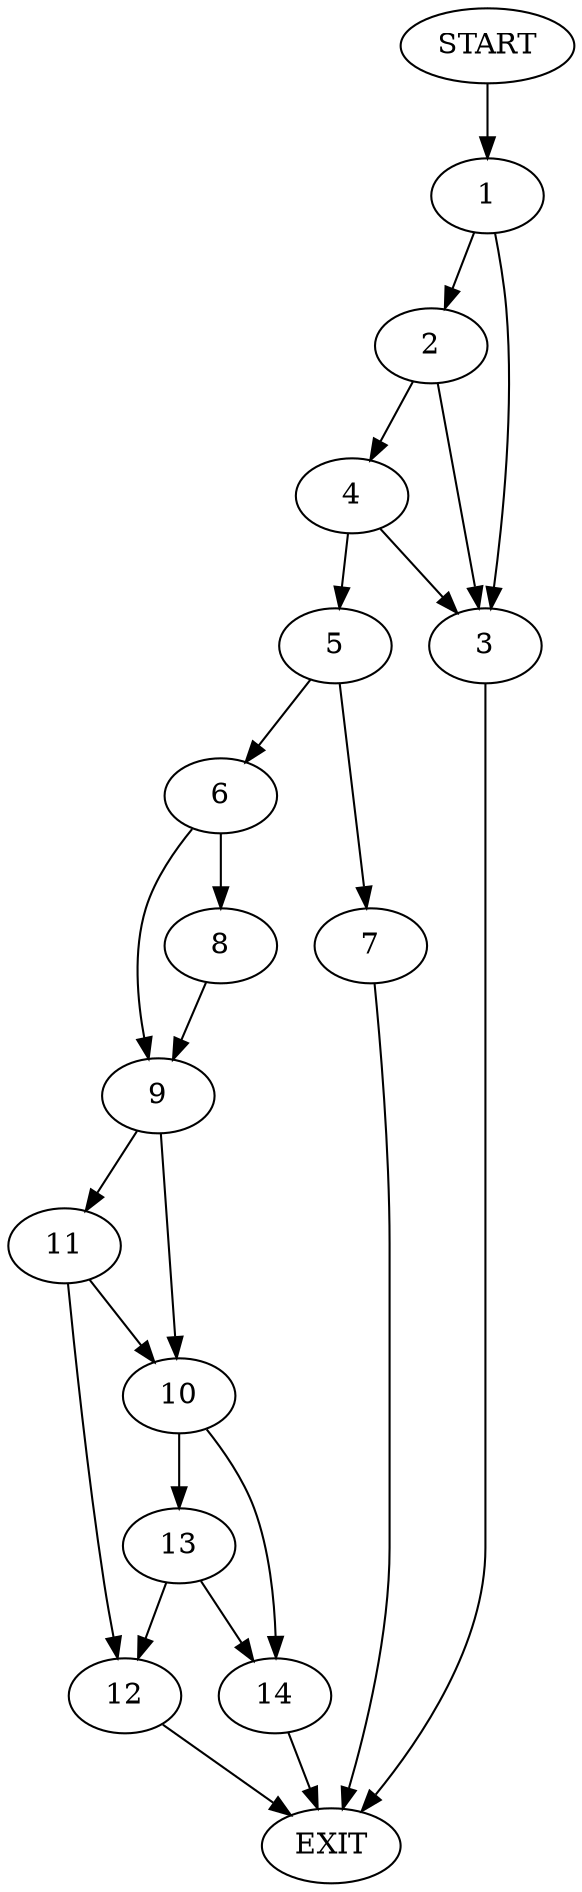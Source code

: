 digraph {
0 [label="START"]
15 [label="EXIT"]
0 -> 1
1 -> 2
1 -> 3
2 -> 4
2 -> 3
3 -> 15
4 -> 5
4 -> 3
5 -> 6
5 -> 7
7 -> 15
6 -> 8
6 -> 9
9 -> 10
9 -> 11
8 -> 9
11 -> 10
11 -> 12
10 -> 13
10 -> 14
12 -> 15
13 -> 14
13 -> 12
14 -> 15
}
